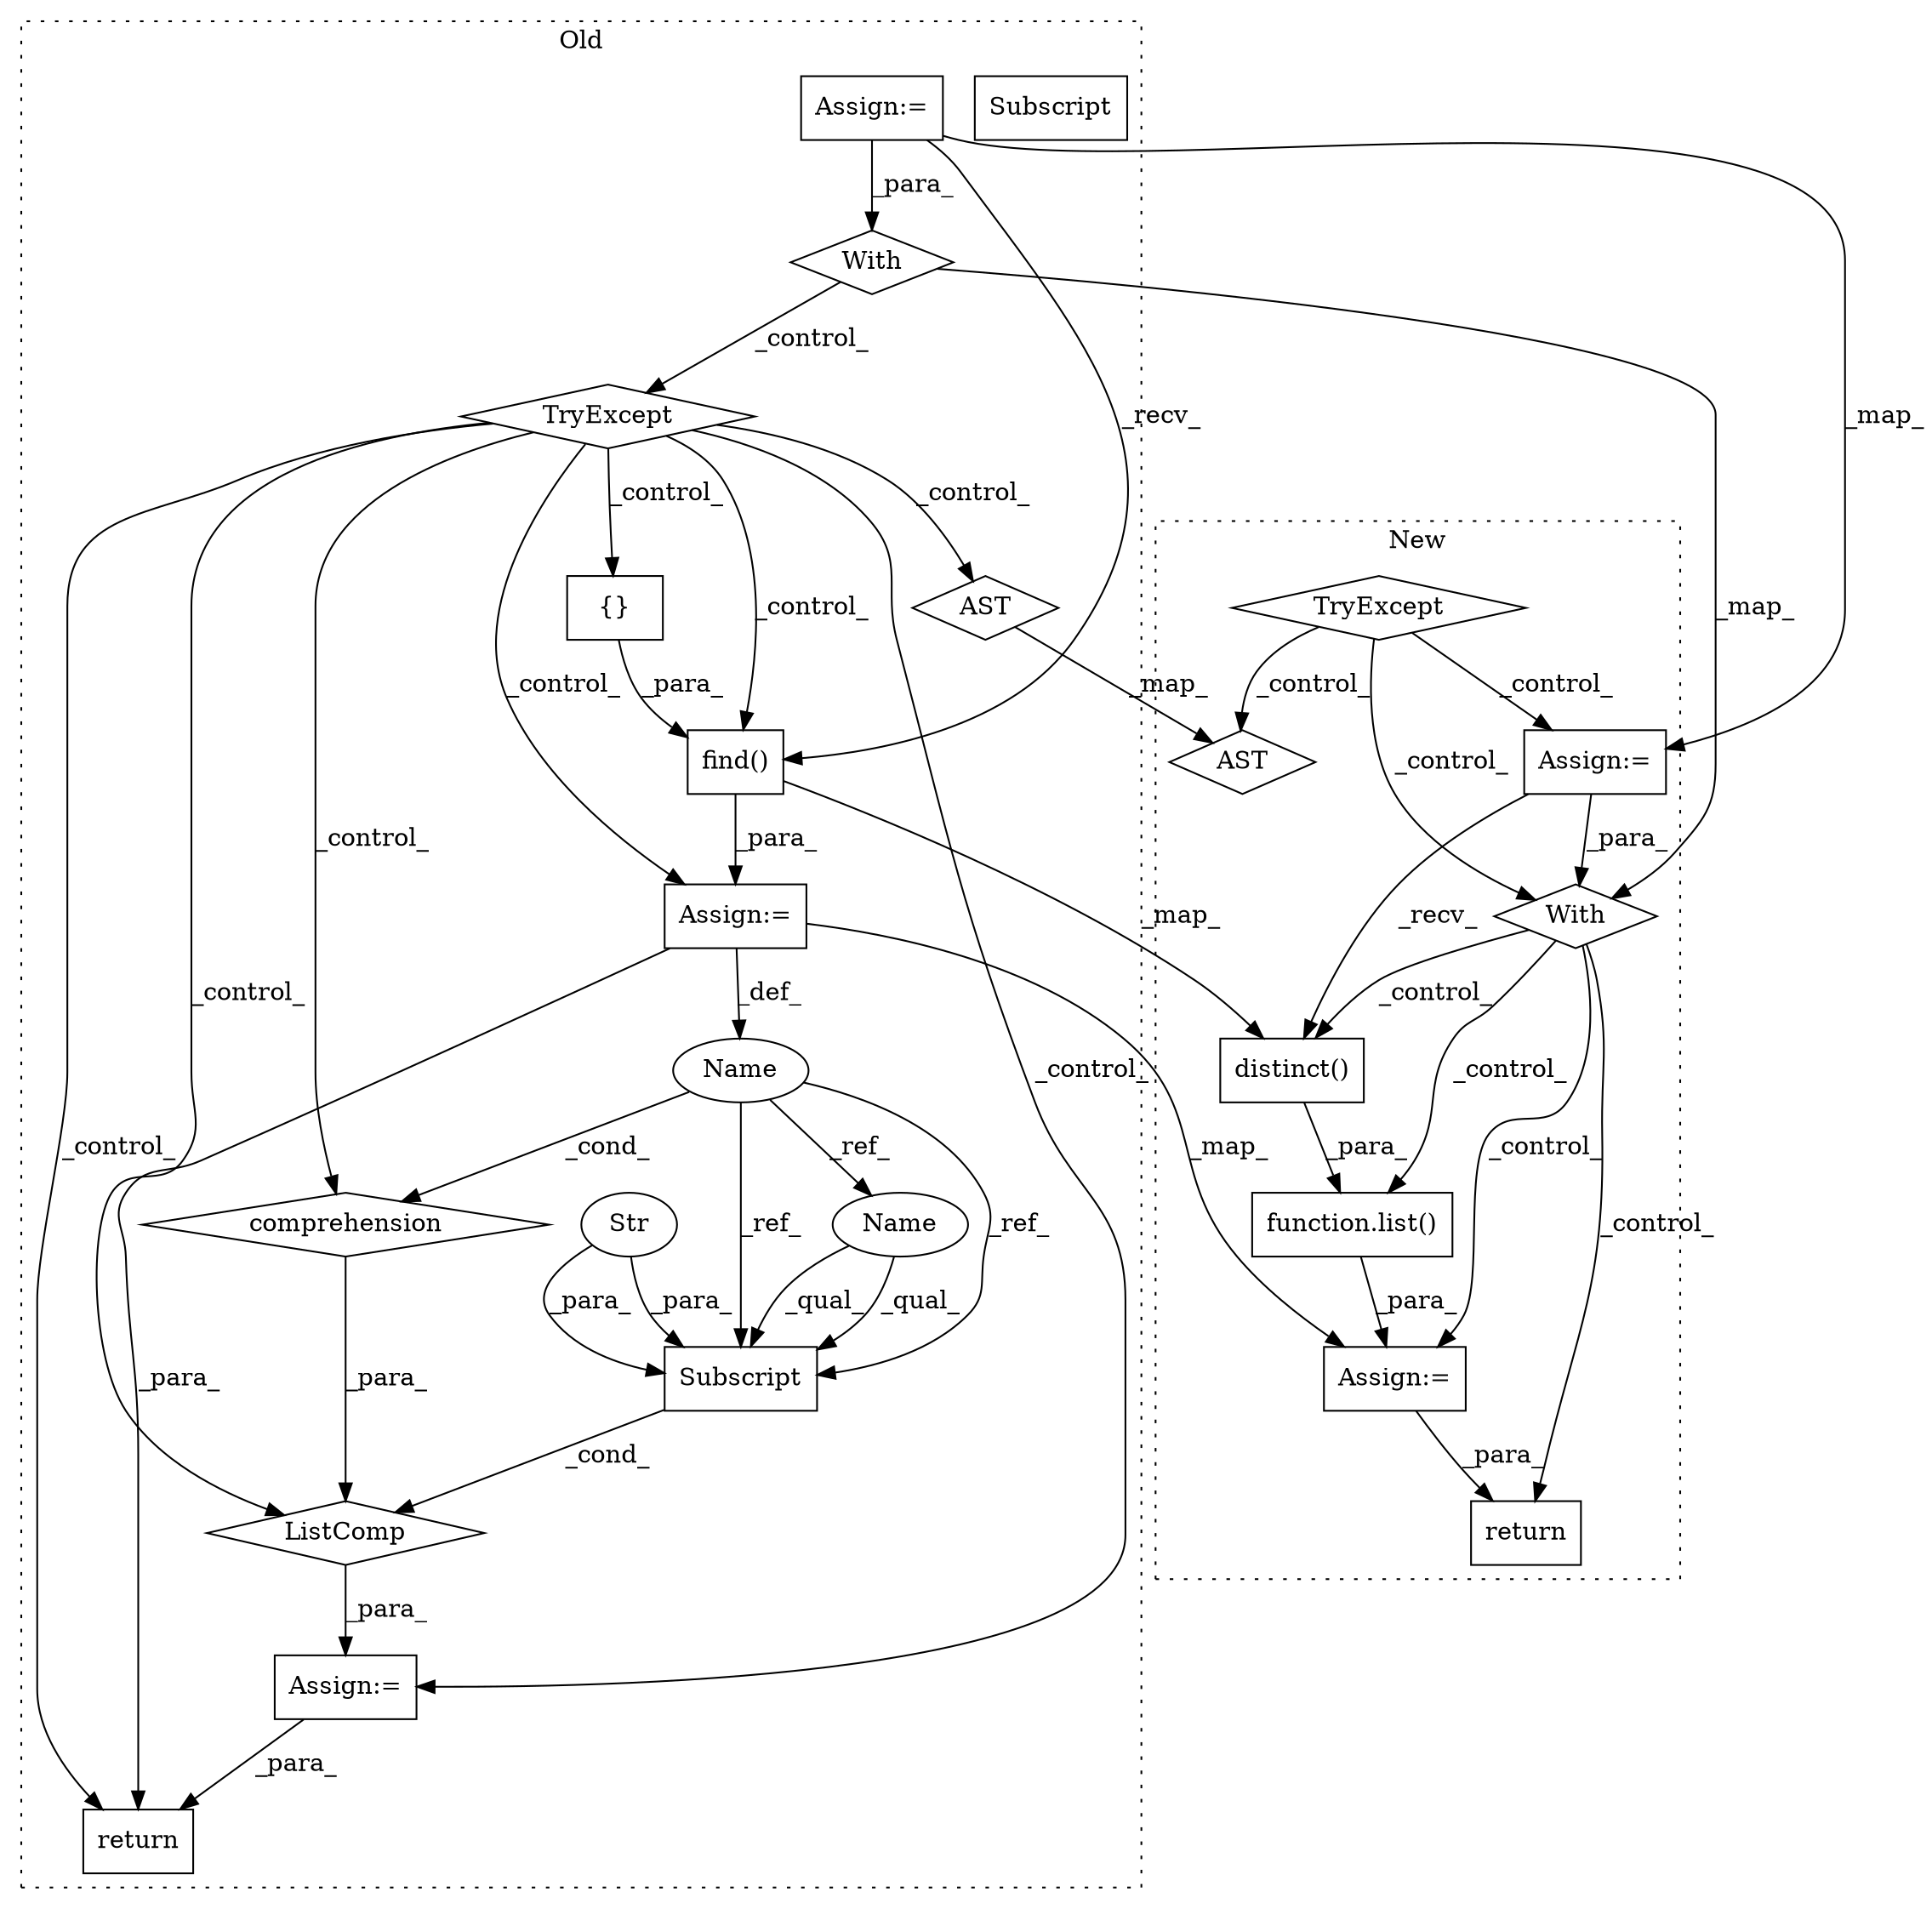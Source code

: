 digraph G {
subgraph cluster0 {
1 [label="TryExcept" a="71" s="97363" l="21" shape="diamond"];
3 [label="Assign:=" a="68" s="97551" l="3" shape="box"];
5 [label="With" a="39" s="97231,97242" l="5,24" shape="diamond"];
7 [label="{}" a="95" s="97502,97527" l="1,1" shape="box"];
8 [label="find()" a="75" s="97393,97528" l="19,1" shape="box"];
11 [label="AST" a="2" s="97696,0" l="7,0" shape="diamond"];
13 [label="ListComp" a="106" s="97554" l="100" shape="diamond"];
14 [label="Name" a="87" s="97620" l="6" shape="ellipse"];
15 [label="Subscript" a="63" s="97576,0" l="19,0" shape="box"];
16 [label="Str" a="66" s="97583" l="11" shape="ellipse"];
17 [label="comprehension" a="45" s="97616" l="3" shape="diamond"];
18 [label="return" a="93" s="97671" l="7" shape="box"];
20 [label="Assign:=" a="68" s="97179" l="3" shape="box"];
22 [label="Assign:=" a="68" s="97390" l="3" shape="box"];
23 [label="Subscript" a="63" s="97576,0" l="19,0" shape="box"];
24 [label="Name" a="87" s="97576" l="6" shape="ellipse"];
label = "Old";
style="dotted";
}
subgraph cluster1 {
2 [label="function.list()" a="75" s="74963,75048" l="5,1" shape="box"];
4 [label="return" a="93" s="75066" l="7" shape="box"];
6 [label="With" a="39" s="74810,74821" l="5,28" shape="diamond"];
9 [label="distinct()" a="75" s="74968,75047" l="23,1" shape="box"];
10 [label="TryExcept" a="71" s="74731" l="17" shape="diamond"];
12 [label="AST" a="2" s="75088,0" l="7,0" shape="diamond"];
19 [label="Assign:=" a="68" s="74754" l="3" shape="box"];
21 [label="Assign:=" a="68" s="74960" l="3" shape="box"];
label = "New";
style="dotted";
}
1 -> 7 [label="_control_"];
1 -> 8 [label="_control_"];
1 -> 13 [label="_control_"];
1 -> 11 [label="_control_"];
1 -> 3 [label="_control_"];
1 -> 17 [label="_control_"];
1 -> 22 [label="_control_"];
1 -> 18 [label="_control_"];
2 -> 21 [label="_para_"];
3 -> 18 [label="_para_"];
5 -> 6 [label="_map_"];
5 -> 1 [label="_control_"];
6 -> 21 [label="_control_"];
6 -> 2 [label="_control_"];
6 -> 9 [label="_control_"];
6 -> 4 [label="_control_"];
7 -> 8 [label="_para_"];
8 -> 22 [label="_para_"];
8 -> 9 [label="_map_"];
9 -> 2 [label="_para_"];
10 -> 6 [label="_control_"];
10 -> 12 [label="_control_"];
10 -> 19 [label="_control_"];
11 -> 12 [label="_map_"];
13 -> 3 [label="_para_"];
14 -> 24 [label="_ref_"];
14 -> 23 [label="_ref_"];
14 -> 17 [label="_cond_"];
14 -> 23 [label="_ref_"];
16 -> 23 [label="_para_"];
16 -> 23 [label="_para_"];
17 -> 13 [label="_para_"];
19 -> 6 [label="_para_"];
19 -> 9 [label="_recv_"];
20 -> 5 [label="_para_"];
20 -> 19 [label="_map_"];
20 -> 8 [label="_recv_"];
21 -> 4 [label="_para_"];
22 -> 14 [label="_def_"];
22 -> 18 [label="_para_"];
22 -> 21 [label="_map_"];
23 -> 13 [label="_cond_"];
24 -> 23 [label="_qual_"];
24 -> 23 [label="_qual_"];
}